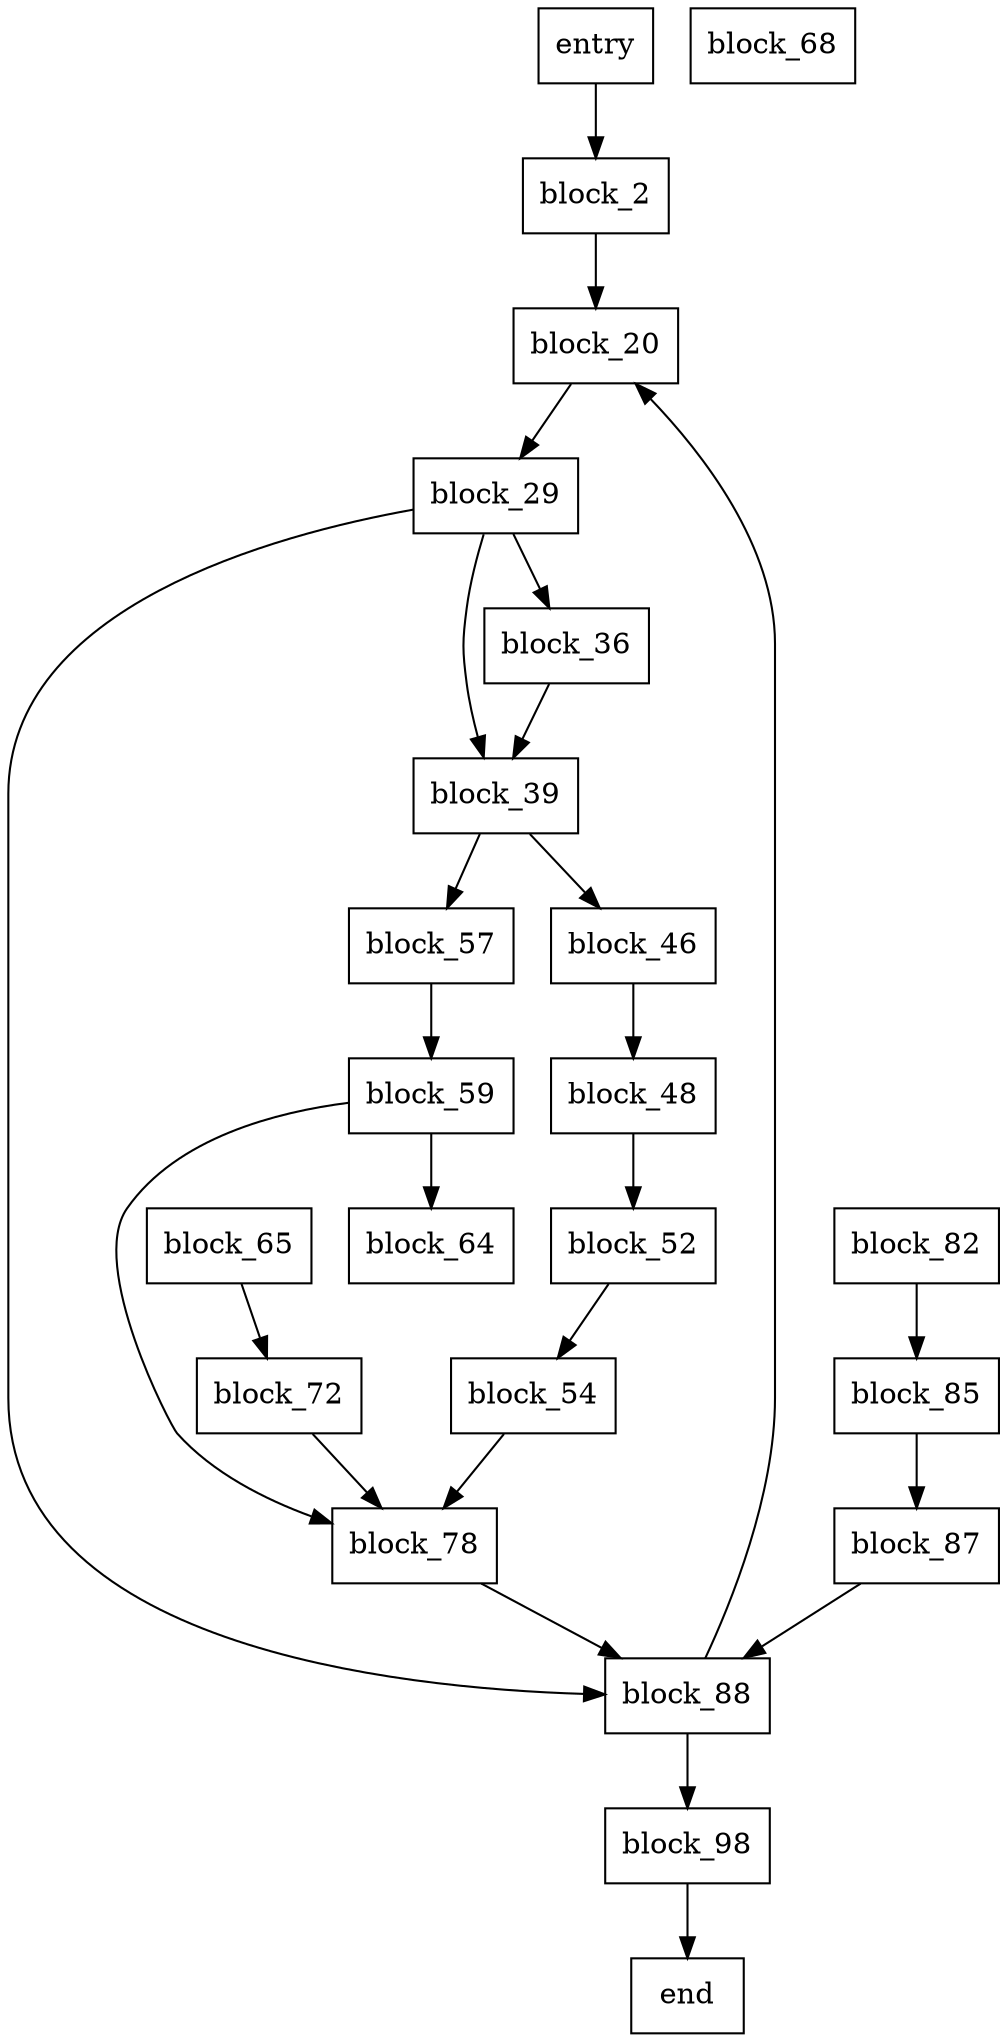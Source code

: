 digraph CFG {
    node [shape=rectangle];

    entry [label="entry"]
    block_2 [label="block_2"]
    block_20 [label="block_20"]
    block_29 [label="block_29"]
    block_36 [label="block_36"]
    block_39 [label="block_39"]
    block_46 [label="block_46"]
    block_48 [label="block_48"]
    block_52 [label="block_52"]
    block_54 [label="block_54"]
    block_57 [label="block_57"]
    block_59 [label="block_59"]
    block_64 [label="block_64"]
    block_65 [label="block_65"]
    block_68 [label="block_68"]
    block_72 [label="block_72"]
    block_78 [label="block_78"]
    block_82 [label="block_82"]
    block_85 [label="block_85"]
    block_87 [label="block_87"]
    block_88 [label="block_88"]
    block_98 [label="block_98"]

    entry -> block_2
    block_2 -> block_20
    block_20 -> block_29
    block_29 -> block_36
    block_29 -> block_88
    block_29 -> block_39
    block_36 -> block_39
    block_39 -> block_46
    block_39 -> block_57
    block_46 -> block_48
    block_48 -> block_52
    block_52 -> block_54
    block_54 -> block_78
    block_57 -> block_59
    block_59 -> block_64
    block_59 -> block_78
    block_65 -> block_72
    block_72 -> block_78
    block_78 -> block_88
    block_82 -> block_85
    block_85 -> block_87
    block_87 -> block_88
    block_88 -> block_20
    block_88 -> block_98
    block_98 -> end
}